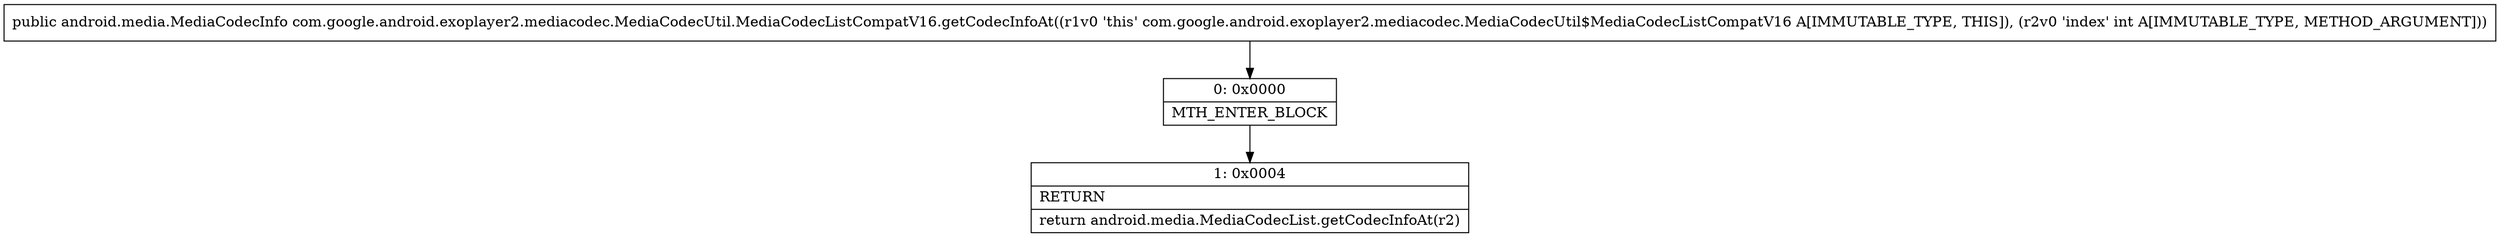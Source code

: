 digraph "CFG forcom.google.android.exoplayer2.mediacodec.MediaCodecUtil.MediaCodecListCompatV16.getCodecInfoAt(I)Landroid\/media\/MediaCodecInfo;" {
Node_0 [shape=record,label="{0\:\ 0x0000|MTH_ENTER_BLOCK\l}"];
Node_1 [shape=record,label="{1\:\ 0x0004|RETURN\l|return android.media.MediaCodecList.getCodecInfoAt(r2)\l}"];
MethodNode[shape=record,label="{public android.media.MediaCodecInfo com.google.android.exoplayer2.mediacodec.MediaCodecUtil.MediaCodecListCompatV16.getCodecInfoAt((r1v0 'this' com.google.android.exoplayer2.mediacodec.MediaCodecUtil$MediaCodecListCompatV16 A[IMMUTABLE_TYPE, THIS]), (r2v0 'index' int A[IMMUTABLE_TYPE, METHOD_ARGUMENT])) }"];
MethodNode -> Node_0;
Node_0 -> Node_1;
}

